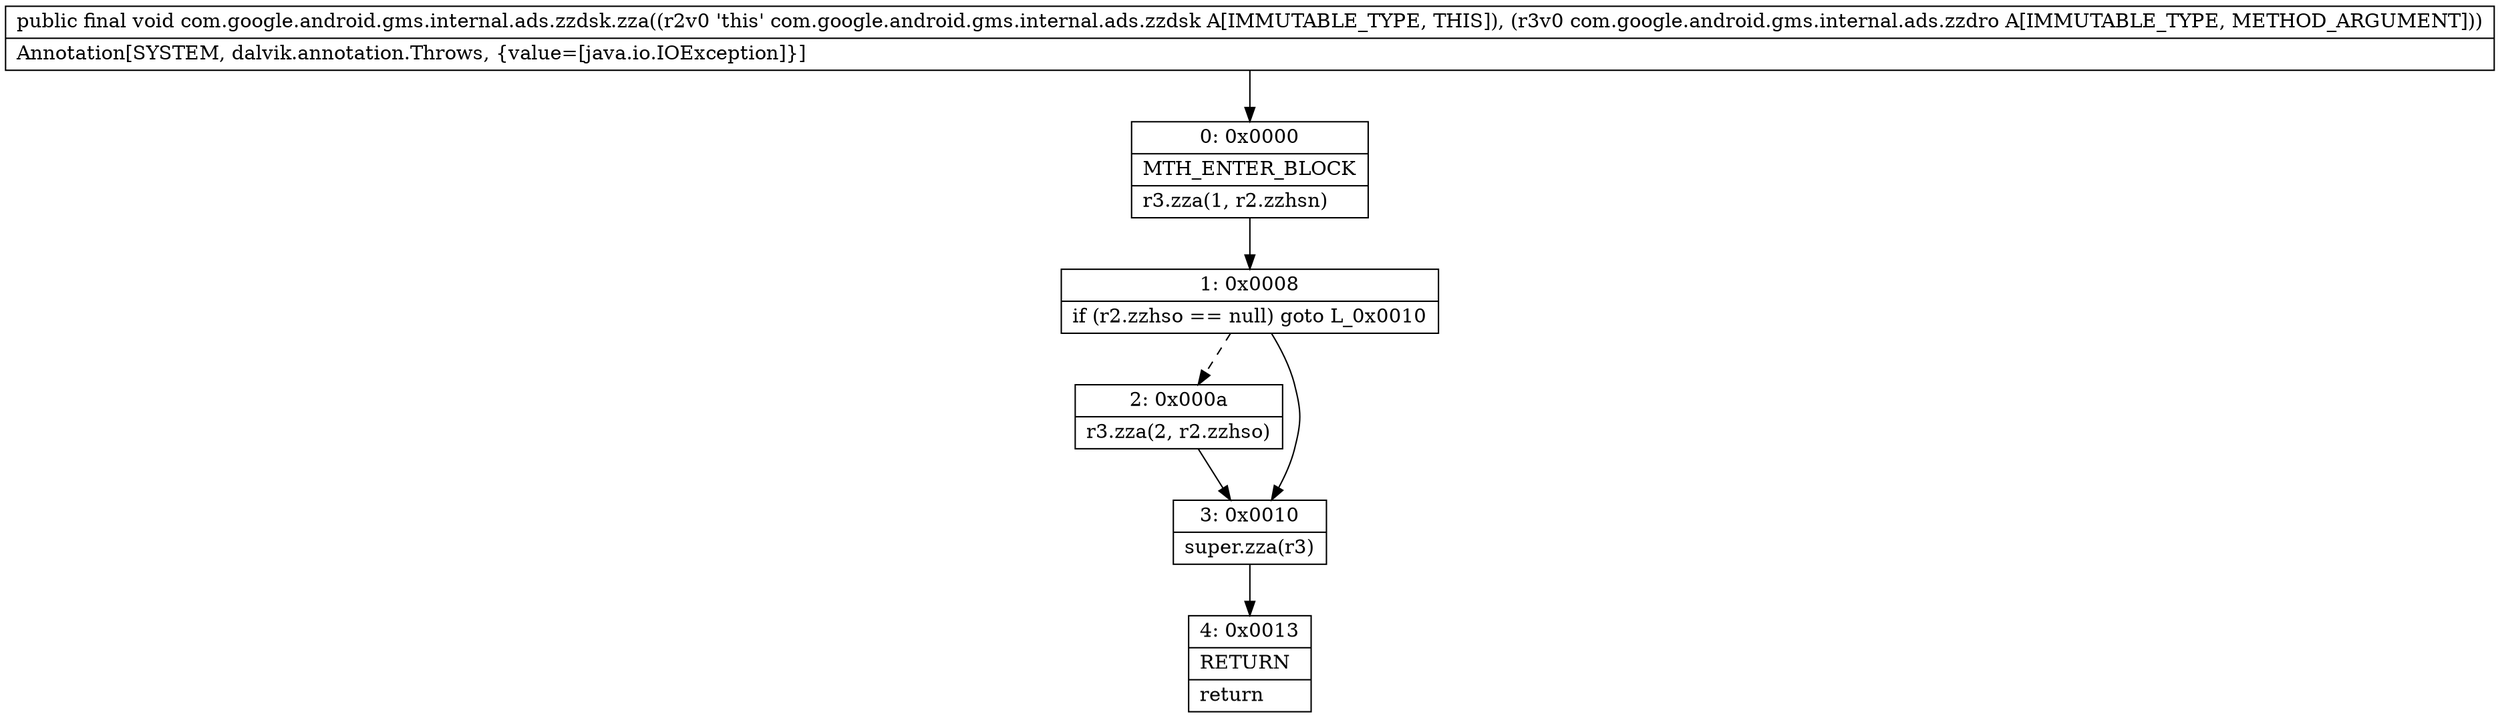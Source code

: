 digraph "CFG forcom.google.android.gms.internal.ads.zzdsk.zza(Lcom\/google\/android\/gms\/internal\/ads\/zzdro;)V" {
Node_0 [shape=record,label="{0\:\ 0x0000|MTH_ENTER_BLOCK\l|r3.zza(1, r2.zzhsn)\l}"];
Node_1 [shape=record,label="{1\:\ 0x0008|if (r2.zzhso == null) goto L_0x0010\l}"];
Node_2 [shape=record,label="{2\:\ 0x000a|r3.zza(2, r2.zzhso)\l}"];
Node_3 [shape=record,label="{3\:\ 0x0010|super.zza(r3)\l}"];
Node_4 [shape=record,label="{4\:\ 0x0013|RETURN\l|return\l}"];
MethodNode[shape=record,label="{public final void com.google.android.gms.internal.ads.zzdsk.zza((r2v0 'this' com.google.android.gms.internal.ads.zzdsk A[IMMUTABLE_TYPE, THIS]), (r3v0 com.google.android.gms.internal.ads.zzdro A[IMMUTABLE_TYPE, METHOD_ARGUMENT]))  | Annotation[SYSTEM, dalvik.annotation.Throws, \{value=[java.io.IOException]\}]\l}"];
MethodNode -> Node_0;
Node_0 -> Node_1;
Node_1 -> Node_2[style=dashed];
Node_1 -> Node_3;
Node_2 -> Node_3;
Node_3 -> Node_4;
}


